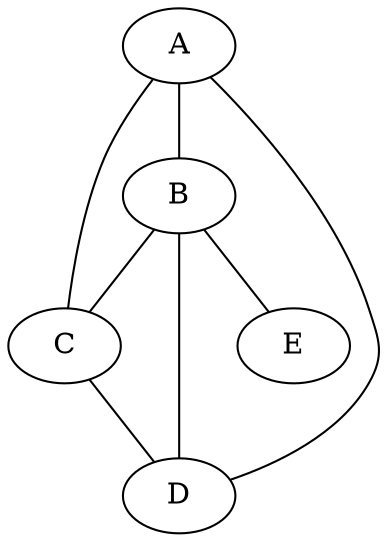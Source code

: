 strict graph "cordal1" {
    A -- B
    A -- C
    A -- D
    B -- C
    B -- D
    B -- E
    C -- D
}
